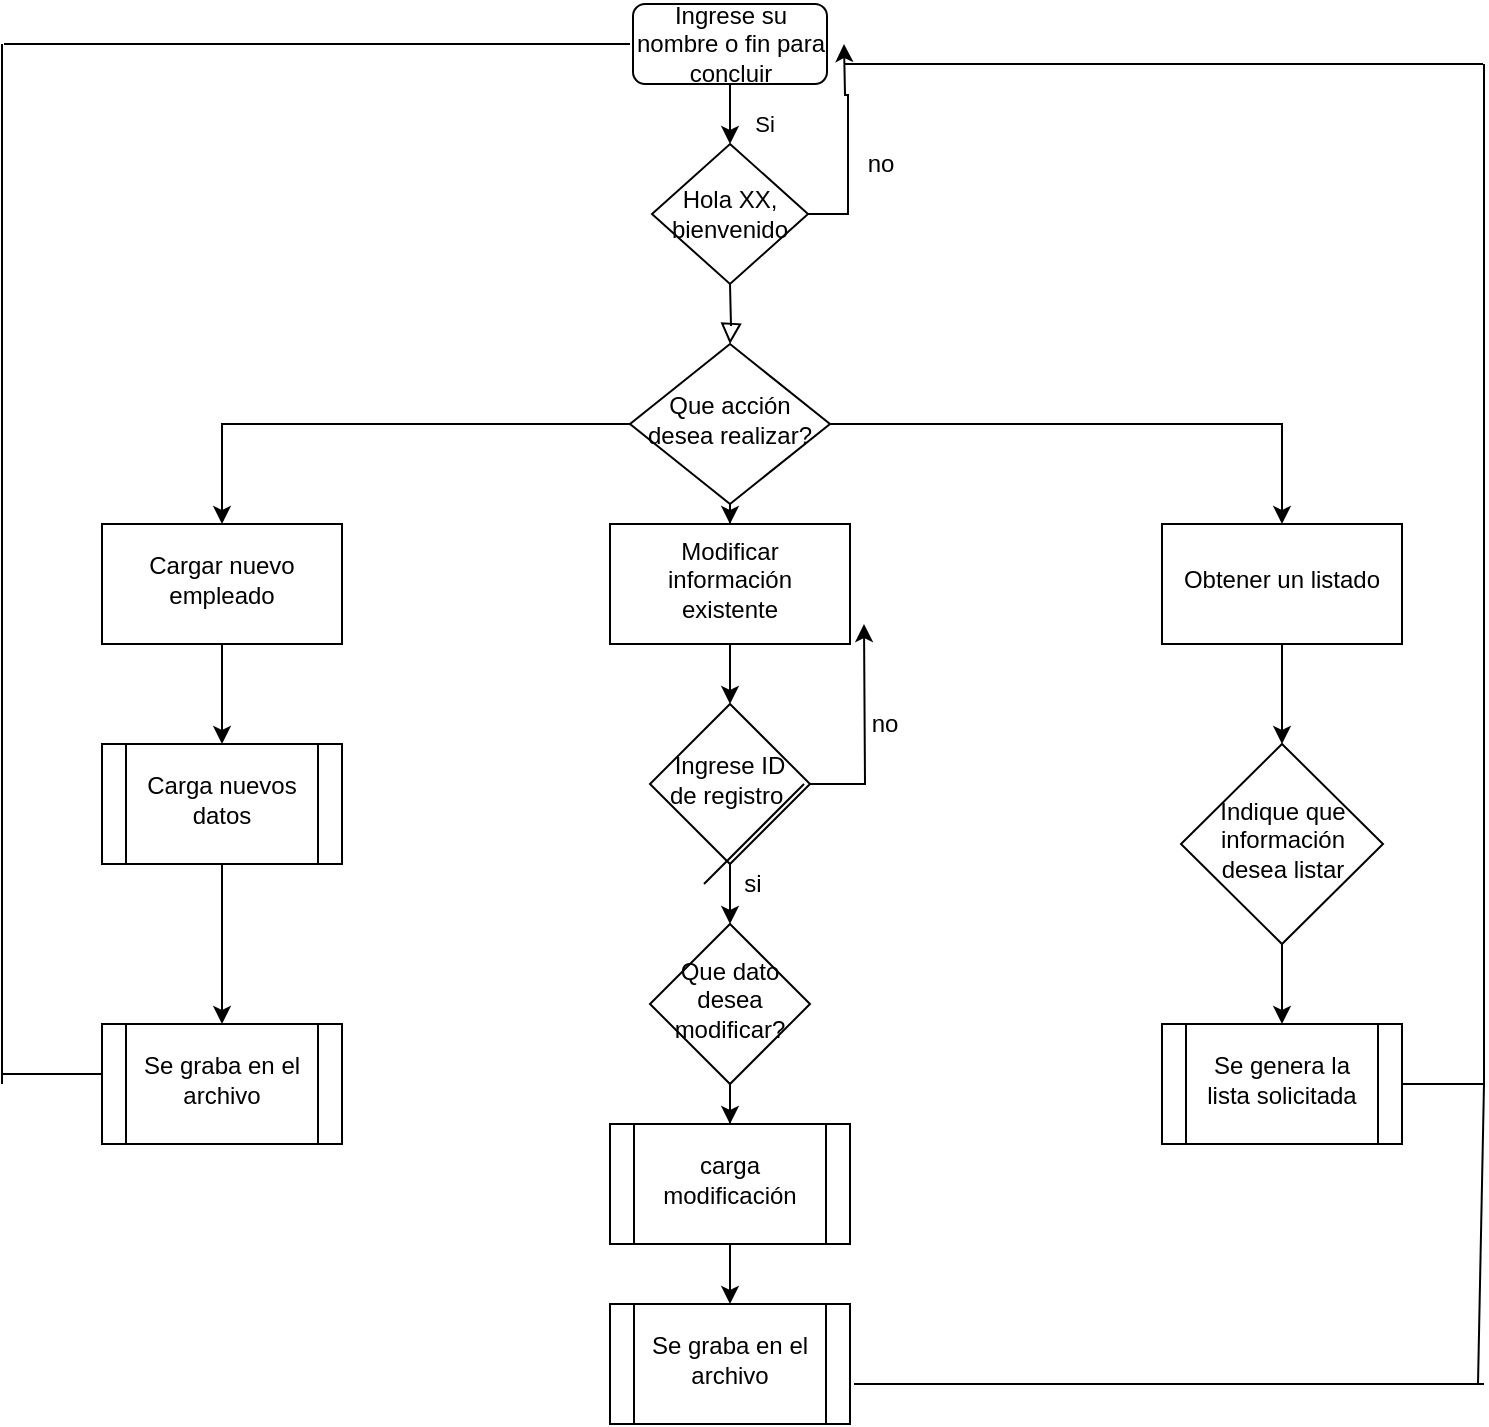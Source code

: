 <mxfile version="16.0.0" type="device"><diagram id="C5RBs43oDa-KdzZeNtuy" name="Page-1"><mxGraphModel dx="1038" dy="1748" grid="1" gridSize="10" guides="1" tooltips="1" connect="1" arrows="1" fold="1" page="1" pageScale="1" pageWidth="827" pageHeight="1169" math="0" shadow="0"><root><mxCell id="WIyWlLk6GJQsqaUBKTNV-0"/><mxCell id="WIyWlLk6GJQsqaUBKTNV-1" parent="WIyWlLk6GJQsqaUBKTNV-0"/><mxCell id="WIyWlLk6GJQsqaUBKTNV-2" value="" style="rounded=0;html=1;jettySize=auto;orthogonalLoop=1;fontSize=11;endArrow=block;endFill=0;endSize=8;strokeWidth=1;shadow=0;labelBackgroundColor=none;edgeStyle=orthogonalEdgeStyle;" parent="WIyWlLk6GJQsqaUBKTNV-1" target="WIyWlLk6GJQsqaUBKTNV-6" edge="1"><mxGeometry relative="1" as="geometry"><mxPoint x="403" y="140" as="sourcePoint"/></mxGeometry></mxCell><mxCell id="JhjWPhSWZiJMpN-32z_T-2" value="" style="edgeStyle=orthogonalEdgeStyle;rounded=0;orthogonalLoop=1;jettySize=auto;html=1;" parent="WIyWlLk6GJQsqaUBKTNV-1" source="WIyWlLk6GJQsqaUBKTNV-6" target="JhjWPhSWZiJMpN-32z_T-1" edge="1"><mxGeometry relative="1" as="geometry"/></mxCell><mxCell id="JhjWPhSWZiJMpN-32z_T-4" value="" style="edgeStyle=orthogonalEdgeStyle;rounded=0;orthogonalLoop=1;jettySize=auto;html=1;" parent="WIyWlLk6GJQsqaUBKTNV-1" source="WIyWlLk6GJQsqaUBKTNV-6" target="JhjWPhSWZiJMpN-32z_T-3" edge="1"><mxGeometry relative="1" as="geometry"/></mxCell><mxCell id="JhjWPhSWZiJMpN-32z_T-6" value="" style="edgeStyle=orthogonalEdgeStyle;rounded=0;orthogonalLoop=1;jettySize=auto;html=1;" parent="WIyWlLk6GJQsqaUBKTNV-1" source="WIyWlLk6GJQsqaUBKTNV-6" target="JhjWPhSWZiJMpN-32z_T-5" edge="1"><mxGeometry relative="1" as="geometry"/></mxCell><mxCell id="WIyWlLk6GJQsqaUBKTNV-6" value="Que acción desea realizar?" style="rhombus;whiteSpace=wrap;html=1;shadow=0;fontFamily=Helvetica;fontSize=12;align=center;strokeWidth=1;spacing=6;spacingTop=-4;" parent="WIyWlLk6GJQsqaUBKTNV-1" vertex="1"><mxGeometry x="353" y="170" width="100" height="80" as="geometry"/></mxCell><mxCell id="JhjWPhSWZiJMpN-32z_T-8" value="" style="edgeStyle=orthogonalEdgeStyle;rounded=0;orthogonalLoop=1;jettySize=auto;html=1;" parent="WIyWlLk6GJQsqaUBKTNV-1" source="JhjWPhSWZiJMpN-32z_T-1" edge="1"><mxGeometry relative="1" as="geometry"><mxPoint x="149" y="370" as="targetPoint"/></mxGeometry></mxCell><mxCell id="JhjWPhSWZiJMpN-32z_T-1" value="Cargar nuevo empleado" style="whiteSpace=wrap;html=1;shadow=0;strokeWidth=1;spacing=6;spacingTop=-4;" parent="WIyWlLk6GJQsqaUBKTNV-1" vertex="1"><mxGeometry x="89" y="260" width="120" height="60" as="geometry"/></mxCell><mxCell id="JhjWPhSWZiJMpN-32z_T-20" value="" style="edgeStyle=orthogonalEdgeStyle;rounded=0;orthogonalLoop=1;jettySize=auto;html=1;" parent="WIyWlLk6GJQsqaUBKTNV-1" source="JhjWPhSWZiJMpN-32z_T-3" target="JhjWPhSWZiJMpN-32z_T-19" edge="1"><mxGeometry relative="1" as="geometry"/></mxCell><mxCell id="JhjWPhSWZiJMpN-32z_T-3" value="Modificar información existente" style="whiteSpace=wrap;html=1;shadow=0;strokeWidth=1;spacing=6;spacingTop=-4;" parent="WIyWlLk6GJQsqaUBKTNV-1" vertex="1"><mxGeometry x="343" y="260" width="120" height="60" as="geometry"/></mxCell><mxCell id="JhjWPhSWZiJMpN-32z_T-32" value="" style="edgeStyle=orthogonalEdgeStyle;rounded=0;orthogonalLoop=1;jettySize=auto;html=1;" parent="WIyWlLk6GJQsqaUBKTNV-1" source="JhjWPhSWZiJMpN-32z_T-5" target="JhjWPhSWZiJMpN-32z_T-31" edge="1"><mxGeometry relative="1" as="geometry"/></mxCell><mxCell id="JhjWPhSWZiJMpN-32z_T-5" value="Obtener un listado" style="whiteSpace=wrap;html=1;shadow=0;strokeWidth=1;spacing=6;spacingTop=-4;" parent="WIyWlLk6GJQsqaUBKTNV-1" vertex="1"><mxGeometry x="619" y="260" width="120" height="60" as="geometry"/></mxCell><mxCell id="JhjWPhSWZiJMpN-32z_T-10" value="" style="edgeStyle=orthogonalEdgeStyle;rounded=0;orthogonalLoop=1;jettySize=auto;html=1;" parent="WIyWlLk6GJQsqaUBKTNV-1" source="JhjWPhSWZiJMpN-32z_T-7" edge="1"><mxGeometry relative="1" as="geometry"><mxPoint x="149" y="510" as="targetPoint"/></mxGeometry></mxCell><mxCell id="JhjWPhSWZiJMpN-32z_T-7" value="Carga nuevos datos" style="shape=process;whiteSpace=wrap;html=1;backgroundOutline=1;shadow=0;strokeWidth=1;spacing=6;spacingTop=-4;" parent="WIyWlLk6GJQsqaUBKTNV-1" vertex="1"><mxGeometry x="89" y="370" width="120" height="60" as="geometry"/></mxCell><mxCell id="JhjWPhSWZiJMpN-32z_T-9" value="Se graba en el archivo" style="shape=process;whiteSpace=wrap;html=1;backgroundOutline=1;shadow=0;strokeWidth=1;spacing=6;spacingTop=-4;" parent="WIyWlLk6GJQsqaUBKTNV-1" vertex="1"><mxGeometry x="89" y="510" width="120" height="60" as="geometry"/></mxCell><mxCell id="JhjWPhSWZiJMpN-32z_T-15" value="Si" style="edgeStyle=orthogonalEdgeStyle;rounded=0;orthogonalLoop=1;jettySize=auto;html=1;exitX=0.5;exitY=1;exitDx=0;exitDy=0;entryX=0.5;entryY=0;entryDx=0;entryDy=0;" parent="WIyWlLk6GJQsqaUBKTNV-1" source="JhjWPhSWZiJMpN-32z_T-12" target="JhjWPhSWZiJMpN-32z_T-13" edge="1"><mxGeometry x="0.333" y="17" relative="1" as="geometry"><mxPoint as="offset"/></mxGeometry></mxCell><mxCell id="JhjWPhSWZiJMpN-32z_T-12" value="Ingrese su nombre o fin para concluir" style="rounded=1;whiteSpace=wrap;html=1;" parent="WIyWlLk6GJQsqaUBKTNV-1" vertex="1"><mxGeometry x="354.5" width="97" height="40" as="geometry"/></mxCell><mxCell id="JhjWPhSWZiJMpN-32z_T-18" style="edgeStyle=orthogonalEdgeStyle;rounded=0;orthogonalLoop=1;jettySize=auto;html=1;" parent="WIyWlLk6GJQsqaUBKTNV-1" source="JhjWPhSWZiJMpN-32z_T-13" edge="1"><mxGeometry relative="1" as="geometry"><mxPoint x="460" y="20" as="targetPoint"/></mxGeometry></mxCell><mxCell id="JhjWPhSWZiJMpN-32z_T-13" value="Hola XX, bienvenido" style="rhombus;whiteSpace=wrap;html=1;" parent="WIyWlLk6GJQsqaUBKTNV-1" vertex="1"><mxGeometry x="364" y="70" width="78" height="70" as="geometry"/></mxCell><mxCell id="JhjWPhSWZiJMpN-32z_T-16" value="no" style="text;html=1;align=center;verticalAlign=middle;resizable=0;points=[];autosize=1;strokeColor=none;fillColor=none;" parent="WIyWlLk6GJQsqaUBKTNV-1" vertex="1"><mxGeometry x="463" y="70" width="30" height="20" as="geometry"/></mxCell><mxCell id="JhjWPhSWZiJMpN-32z_T-22" value="" style="edgeStyle=orthogonalEdgeStyle;rounded=0;orthogonalLoop=1;jettySize=auto;html=1;" parent="WIyWlLk6GJQsqaUBKTNV-1" source="JhjWPhSWZiJMpN-32z_T-19" target="JhjWPhSWZiJMpN-32z_T-21" edge="1"><mxGeometry relative="1" as="geometry"/></mxCell><mxCell id="JhjWPhSWZiJMpN-32z_T-23" style="edgeStyle=orthogonalEdgeStyle;rounded=0;orthogonalLoop=1;jettySize=auto;html=1;" parent="WIyWlLk6GJQsqaUBKTNV-1" source="JhjWPhSWZiJMpN-32z_T-19" edge="1"><mxGeometry relative="1" as="geometry"><mxPoint x="470" y="310" as="targetPoint"/></mxGeometry></mxCell><mxCell id="JhjWPhSWZiJMpN-32z_T-19" value="Ingrese ID de registro&amp;nbsp;" style="rhombus;whiteSpace=wrap;html=1;shadow=0;strokeWidth=1;spacing=6;spacingTop=-4;" parent="WIyWlLk6GJQsqaUBKTNV-1" vertex="1"><mxGeometry x="363" y="350" width="80" height="80" as="geometry"/></mxCell><mxCell id="JhjWPhSWZiJMpN-32z_T-27" value="" style="edgeStyle=orthogonalEdgeStyle;rounded=0;orthogonalLoop=1;jettySize=auto;html=1;" parent="WIyWlLk6GJQsqaUBKTNV-1" source="JhjWPhSWZiJMpN-32z_T-21" target="JhjWPhSWZiJMpN-32z_T-26" edge="1"><mxGeometry relative="1" as="geometry"/></mxCell><mxCell id="JhjWPhSWZiJMpN-32z_T-21" value="Que dato desea modificar?" style="rhombus;whiteSpace=wrap;html=1;shadow=0;strokeWidth=1;spacing=6;spacingTop=-4;" parent="WIyWlLk6GJQsqaUBKTNV-1" vertex="1"><mxGeometry x="363" y="460" width="80" height="80" as="geometry"/></mxCell><mxCell id="JhjWPhSWZiJMpN-32z_T-24" value="no" style="text;html=1;align=center;verticalAlign=middle;resizable=0;points=[];autosize=1;strokeColor=none;fillColor=none;" parent="WIyWlLk6GJQsqaUBKTNV-1" vertex="1"><mxGeometry x="465" y="350" width="30" height="20" as="geometry"/></mxCell><mxCell id="JhjWPhSWZiJMpN-32z_T-25" value="si" style="text;html=1;align=center;verticalAlign=middle;resizable=0;points=[];autosize=1;strokeColor=none;fillColor=none;" parent="WIyWlLk6GJQsqaUBKTNV-1" vertex="1"><mxGeometry x="404" y="430" width="20" height="20" as="geometry"/></mxCell><mxCell id="JhjWPhSWZiJMpN-32z_T-29" value="" style="edgeStyle=orthogonalEdgeStyle;rounded=0;orthogonalLoop=1;jettySize=auto;html=1;" parent="WIyWlLk6GJQsqaUBKTNV-1" source="JhjWPhSWZiJMpN-32z_T-26" target="JhjWPhSWZiJMpN-32z_T-28" edge="1"><mxGeometry relative="1" as="geometry"/></mxCell><mxCell id="JhjWPhSWZiJMpN-32z_T-26" value="carga modificación" style="shape=process;whiteSpace=wrap;html=1;backgroundOutline=1;shadow=0;strokeWidth=1;spacing=6;spacingTop=-4;" parent="WIyWlLk6GJQsqaUBKTNV-1" vertex="1"><mxGeometry x="343" y="560" width="120" height="60" as="geometry"/></mxCell><mxCell id="JhjWPhSWZiJMpN-32z_T-28" value="Se graba en el archivo" style="shape=process;whiteSpace=wrap;html=1;backgroundOutline=1;shadow=0;strokeWidth=1;spacing=6;spacingTop=-4;" parent="WIyWlLk6GJQsqaUBKTNV-1" vertex="1"><mxGeometry x="343" y="650" width="120" height="60" as="geometry"/></mxCell><mxCell id="JhjWPhSWZiJMpN-32z_T-34" value="" style="edgeStyle=orthogonalEdgeStyle;rounded=0;orthogonalLoop=1;jettySize=auto;html=1;" parent="WIyWlLk6GJQsqaUBKTNV-1" source="JhjWPhSWZiJMpN-32z_T-31" target="JhjWPhSWZiJMpN-32z_T-33" edge="1"><mxGeometry relative="1" as="geometry"/></mxCell><mxCell id="JhjWPhSWZiJMpN-32z_T-31" value="Indique que información desea listar" style="rhombus;whiteSpace=wrap;html=1;shadow=0;strokeWidth=1;spacing=6;spacingTop=-4;" parent="WIyWlLk6GJQsqaUBKTNV-1" vertex="1"><mxGeometry x="628.5" y="370" width="101" height="100" as="geometry"/></mxCell><mxCell id="JhjWPhSWZiJMpN-32z_T-33" value="Se genera la lista solicitada" style="shape=process;whiteSpace=wrap;html=1;backgroundOutline=1;shadow=0;strokeWidth=1;spacing=6;spacingTop=-4;" parent="WIyWlLk6GJQsqaUBKTNV-1" vertex="1"><mxGeometry x="619" y="510" width="120" height="60" as="geometry"/></mxCell><mxCell id="JhjWPhSWZiJMpN-32z_T-36" value="" style="endArrow=none;html=1;rounded=0;" parent="WIyWlLk6GJQsqaUBKTNV-1" edge="1"><mxGeometry width="50" height="50" relative="1" as="geometry"><mxPoint x="780" y="540" as="sourcePoint"/><mxPoint x="780" y="30" as="targetPoint"/></mxGeometry></mxCell><mxCell id="JhjWPhSWZiJMpN-32z_T-37" value="" style="endArrow=none;html=1;rounded=0;" parent="WIyWlLk6GJQsqaUBKTNV-1" edge="1"><mxGeometry width="50" height="50" relative="1" as="geometry"><mxPoint x="390" y="440" as="sourcePoint"/><mxPoint x="440" y="390" as="targetPoint"/></mxGeometry></mxCell><mxCell id="JhjWPhSWZiJMpN-32z_T-39" value="" style="endArrow=none;html=1;rounded=0;" parent="WIyWlLk6GJQsqaUBKTNV-1" edge="1"><mxGeometry width="50" height="50" relative="1" as="geometry"><mxPoint x="465" y="690" as="sourcePoint"/><mxPoint x="780" y="690" as="targetPoint"/></mxGeometry></mxCell><mxCell id="JhjWPhSWZiJMpN-32z_T-40" value="" style="endArrow=none;html=1;rounded=0;" parent="WIyWlLk6GJQsqaUBKTNV-1" edge="1"><mxGeometry width="50" height="50" relative="1" as="geometry"><mxPoint x="777" y="690" as="sourcePoint"/><mxPoint x="780" y="540" as="targetPoint"/></mxGeometry></mxCell><mxCell id="JhjWPhSWZiJMpN-32z_T-41" value="" style="endArrow=none;html=1;rounded=0;" parent="WIyWlLk6GJQsqaUBKTNV-1" edge="1"><mxGeometry width="50" height="50" relative="1" as="geometry"><mxPoint x="739" y="540" as="sourcePoint"/><mxPoint x="780" y="540" as="targetPoint"/></mxGeometry></mxCell><mxCell id="JhjWPhSWZiJMpN-32z_T-42" value="" style="endArrow=none;html=1;rounded=0;" parent="WIyWlLk6GJQsqaUBKTNV-1" edge="1"><mxGeometry width="50" height="50" relative="1" as="geometry"><mxPoint x="460" y="30" as="sourcePoint"/><mxPoint x="779.5" y="30" as="targetPoint"/></mxGeometry></mxCell><mxCell id="JhjWPhSWZiJMpN-32z_T-43" value="" style="endArrow=none;html=1;rounded=0;" parent="WIyWlLk6GJQsqaUBKTNV-1" edge="1"><mxGeometry width="50" height="50" relative="1" as="geometry"><mxPoint x="39" y="535" as="sourcePoint"/><mxPoint x="89" y="535" as="targetPoint"/></mxGeometry></mxCell><mxCell id="JhjWPhSWZiJMpN-32z_T-45" value="" style="endArrow=none;html=1;rounded=0;" parent="WIyWlLk6GJQsqaUBKTNV-1" edge="1"><mxGeometry width="50" height="50" relative="1" as="geometry"><mxPoint x="39" y="540" as="sourcePoint"/><mxPoint x="39" y="20" as="targetPoint"/></mxGeometry></mxCell><mxCell id="JhjWPhSWZiJMpN-32z_T-46" value="" style="endArrow=none;html=1;rounded=0;" parent="WIyWlLk6GJQsqaUBKTNV-1" edge="1"><mxGeometry width="50" height="50" relative="1" as="geometry"><mxPoint x="40" y="20" as="sourcePoint"/><mxPoint x="353" y="20" as="targetPoint"/></mxGeometry></mxCell></root></mxGraphModel></diagram></mxfile>